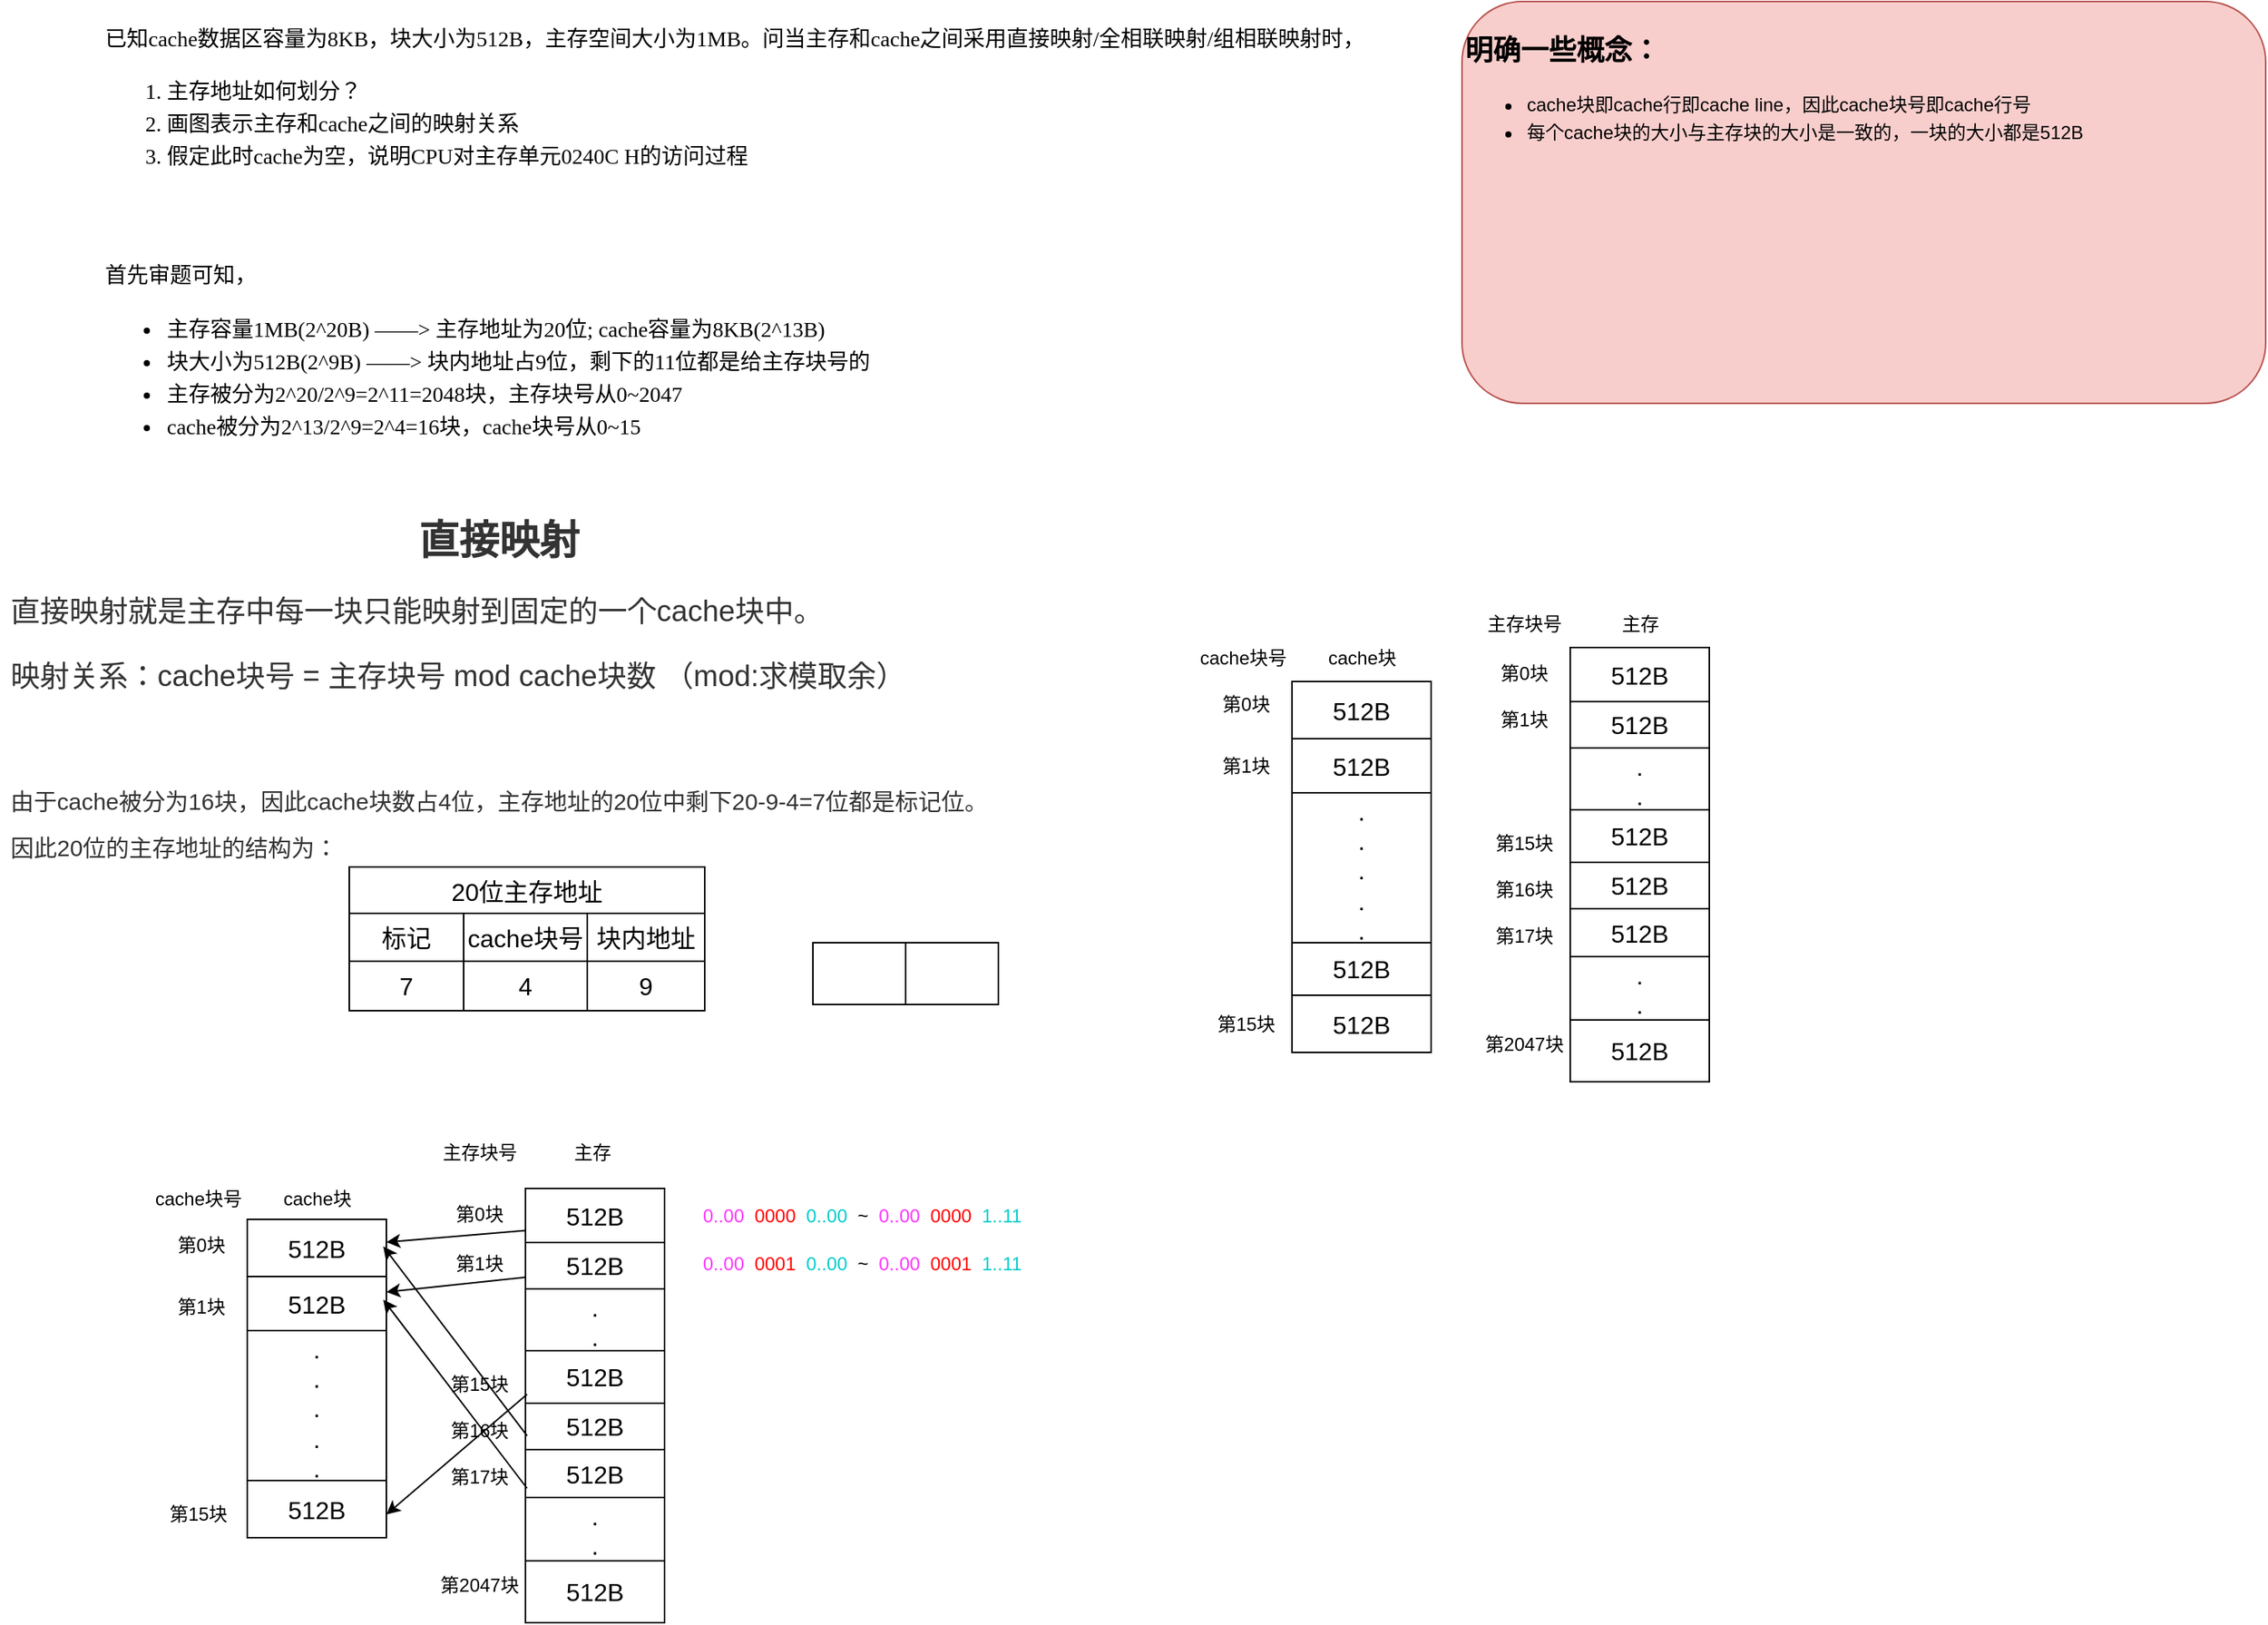 <mxfile version="22.1.11" type="github">
  <diagram name="第 1 页" id="5jqiPOUS7PC7DFS-n38i">
    <mxGraphModel dx="3496" dy="969" grid="1" gridSize="10" guides="1" tooltips="1" connect="1" arrows="1" fold="1" page="1" pageScale="1" pageWidth="2336" pageHeight="1654" math="0" shadow="0">
      <root>
        <mxCell id="0" />
        <mxCell id="1" parent="0" />
        <mxCell id="1rGca7bjClvx7G_nRgda-1" value="&lt;font face=&quot;Comic Sans MS&quot; style=&quot;font-size: 14px;&quot;&gt;已知cache数据区容量为8KB，块大小为512B，主存空间大小为1MB。问当主存和cache之间采用直接映射/全相联映射/组相联映射时，&lt;br&gt;&lt;ol style=&quot;line-height: 150%;&quot;&gt;&lt;li&gt;&lt;font style=&quot;font-size: 14px;&quot;&gt;主存地址如何划分？&lt;/font&gt;&lt;/li&gt;&lt;li&gt;&lt;font style=&quot;font-size: 14px;&quot;&gt;画图表示&lt;/font&gt;主存和cache之间的映射关系&lt;/li&gt;&lt;li&gt;假定此时cache为空，说明CPU对主存单元0240C H的访问过程&lt;/li&gt;&lt;/ol&gt;&lt;div style=&quot;line-height: 150%;&quot;&gt;&lt;br&gt;&lt;/div&gt;&lt;div style=&quot;line-height: 150%;&quot;&gt;&lt;br&gt;&lt;/div&gt;&lt;div style=&quot;line-height: 150%;&quot;&gt;首先审题可知，&lt;/div&gt;&lt;div style=&quot;line-height: 150%;&quot;&gt;&lt;ul style=&quot;line-height: 150%;&quot;&gt;&lt;li&gt;主存容量1MB(2^20B) ——&amp;gt; 主存地址为20位; cache容量为8KB(2^13B)&lt;/li&gt;&lt;li&gt;块大小为512B(2^9B) ——&amp;gt; 块内地址占9位，剩下的11位都是给主存块号的&amp;nbsp;&amp;nbsp;&lt;/li&gt;&lt;li&gt;主存被分为2^20/2^9=2^11=2048块，主存块号从0~2047&lt;/li&gt;&lt;li&gt;cache被分为2^13/2^9=2^4=16块，cache块号从0~15&lt;/li&gt;&lt;/ul&gt;&lt;div style=&quot;line-height: 150%;&quot;&gt;&lt;br&gt;&lt;/div&gt;&lt;/div&gt;&lt;/font&gt;" style="text;html=1;align=left;verticalAlign=top;whiteSpace=wrap;rounded=0;" vertex="1" parent="1">
          <mxGeometry x="-2270" y="50" width="860" height="310" as="geometry" />
        </mxCell>
        <mxCell id="1rGca7bjClvx7G_nRgda-2" value="&lt;h2&gt;明确一些概念：&lt;/h2&gt;&lt;ul style=&quot;line-height: 150%;&quot;&gt;&lt;li&gt;cache块即cache行即cache line，因此cache块号即cache行号&lt;/li&gt;&lt;li&gt;每个cache块的大小与主存块的大小是一致的，一块的大小都是512B&lt;/li&gt;&lt;/ul&gt;" style="rounded=1;whiteSpace=wrap;html=1;align=left;verticalAlign=top;fillColor=#f8cecc;strokeColor=#b85450;" vertex="1" parent="1">
          <mxGeometry x="-1390" y="40" width="520" height="260" as="geometry" />
        </mxCell>
        <mxCell id="1rGca7bjClvx7G_nRgda-6" value="" style="endArrow=none;html=1;rounded=0;" edge="1" parent="1">
          <mxGeometry width="50" height="50" relative="1" as="geometry">
            <mxPoint x="-1980" y="710" as="sourcePoint" />
            <mxPoint x="-1980" y="710" as="targetPoint" />
          </mxGeometry>
        </mxCell>
        <mxCell id="1rGca7bjClvx7G_nRgda-21" value="" style="shape=table;startSize=0;container=1;collapsible=0;childLayout=tableLayout;fontSize=16;swimlaneLine=1;" vertex="1" parent="1">
          <mxGeometry x="-1500" y="480" width="90" height="240" as="geometry" />
        </mxCell>
        <mxCell id="1rGca7bjClvx7G_nRgda-34" style="shape=tableRow;horizontal=0;startSize=0;swimlaneHead=0;swimlaneBody=0;strokeColor=inherit;top=0;left=0;bottom=0;right=0;collapsible=0;dropTarget=0;fillColor=none;points=[[0,0.5],[1,0.5]];portConstraint=eastwest;fontSize=16;" vertex="1" parent="1rGca7bjClvx7G_nRgda-21">
          <mxGeometry width="90" height="37" as="geometry" />
        </mxCell>
        <mxCell id="1rGca7bjClvx7G_nRgda-35" value="512B" style="shape=partialRectangle;html=1;whiteSpace=wrap;connectable=0;strokeColor=inherit;overflow=hidden;fillColor=none;top=0;left=0;bottom=0;right=0;pointerEvents=1;fontSize=16;" vertex="1" parent="1rGca7bjClvx7G_nRgda-34">
          <mxGeometry width="90" height="37" as="geometry">
            <mxRectangle width="90" height="37" as="alternateBounds" />
          </mxGeometry>
        </mxCell>
        <mxCell id="1rGca7bjClvx7G_nRgda-36" style="shape=tableRow;horizontal=0;startSize=0;swimlaneHead=0;swimlaneBody=0;strokeColor=inherit;top=0;left=0;bottom=0;right=0;collapsible=0;dropTarget=0;fillColor=none;points=[[0,0.5],[1,0.5]];portConstraint=eastwest;fontSize=16;" vertex="1" parent="1rGca7bjClvx7G_nRgda-21">
          <mxGeometry y="37" width="90" height="35" as="geometry" />
        </mxCell>
        <mxCell id="1rGca7bjClvx7G_nRgda-37" value="512B" style="shape=partialRectangle;html=1;whiteSpace=wrap;connectable=0;strokeColor=inherit;overflow=hidden;fillColor=none;top=0;left=0;bottom=0;right=0;pointerEvents=1;fontSize=16;" vertex="1" parent="1rGca7bjClvx7G_nRgda-36">
          <mxGeometry width="90" height="35" as="geometry">
            <mxRectangle width="90" height="35" as="alternateBounds" />
          </mxGeometry>
        </mxCell>
        <mxCell id="1rGca7bjClvx7G_nRgda-38" style="shape=tableRow;horizontal=0;startSize=0;swimlaneHead=0;swimlaneBody=0;strokeColor=inherit;top=0;left=0;bottom=0;right=0;collapsible=0;dropTarget=0;fillColor=none;points=[[0,0.5],[1,0.5]];portConstraint=eastwest;fontSize=16;" vertex="1" parent="1rGca7bjClvx7G_nRgda-21">
          <mxGeometry y="72" width="90" height="97" as="geometry" />
        </mxCell>
        <mxCell id="1rGca7bjClvx7G_nRgda-39" value=".&lt;br&gt;.&lt;br&gt;.&lt;br&gt;.&lt;br&gt;." style="shape=partialRectangle;html=1;whiteSpace=wrap;connectable=0;strokeColor=inherit;overflow=hidden;fillColor=none;top=0;left=0;bottom=0;right=0;pointerEvents=1;fontSize=16;" vertex="1" parent="1rGca7bjClvx7G_nRgda-38">
          <mxGeometry width="90" height="97" as="geometry">
            <mxRectangle width="90" height="97" as="alternateBounds" />
          </mxGeometry>
        </mxCell>
        <mxCell id="1rGca7bjClvx7G_nRgda-26" value="" style="shape=tableRow;horizontal=0;startSize=0;swimlaneHead=0;swimlaneBody=0;strokeColor=inherit;top=0;left=0;bottom=0;right=0;collapsible=0;dropTarget=0;fillColor=none;points=[[0,0.5],[1,0.5]];portConstraint=eastwest;fontSize=16;" vertex="1" parent="1rGca7bjClvx7G_nRgda-21">
          <mxGeometry y="169" width="90" height="34" as="geometry" />
        </mxCell>
        <mxCell id="1rGca7bjClvx7G_nRgda-27" value="512B" style="shape=partialRectangle;html=1;whiteSpace=wrap;connectable=0;strokeColor=inherit;overflow=hidden;fillColor=none;top=0;left=0;bottom=0;right=0;pointerEvents=1;fontSize=16;" vertex="1" parent="1rGca7bjClvx7G_nRgda-26">
          <mxGeometry width="90" height="34" as="geometry">
            <mxRectangle width="90" height="34" as="alternateBounds" />
          </mxGeometry>
        </mxCell>
        <mxCell id="1rGca7bjClvx7G_nRgda-30" value="" style="shape=tableRow;horizontal=0;startSize=0;swimlaneHead=0;swimlaneBody=0;strokeColor=inherit;top=0;left=0;bottom=0;right=0;collapsible=0;dropTarget=0;fillColor=none;points=[[0,0.5],[1,0.5]];portConstraint=eastwest;fontSize=16;" vertex="1" parent="1rGca7bjClvx7G_nRgda-21">
          <mxGeometry y="203" width="90" height="37" as="geometry" />
        </mxCell>
        <mxCell id="1rGca7bjClvx7G_nRgda-31" value="512B" style="shape=partialRectangle;html=1;whiteSpace=wrap;connectable=0;strokeColor=inherit;overflow=hidden;fillColor=none;top=0;left=0;bottom=0;right=0;pointerEvents=1;fontSize=16;" vertex="1" parent="1rGca7bjClvx7G_nRgda-30">
          <mxGeometry width="90" height="37" as="geometry">
            <mxRectangle width="90" height="37" as="alternateBounds" />
          </mxGeometry>
        </mxCell>
        <mxCell id="1rGca7bjClvx7G_nRgda-44" value="cache块号" style="text;html=1;align=center;verticalAlign=middle;resizable=0;points=[];autosize=1;strokeColor=none;fillColor=none;" vertex="1" parent="1">
          <mxGeometry x="-1572" y="450" width="80" height="30" as="geometry" />
        </mxCell>
        <mxCell id="1rGca7bjClvx7G_nRgda-45" value="cache块" style="text;html=1;align=center;verticalAlign=middle;resizable=0;points=[];autosize=1;strokeColor=none;fillColor=none;" vertex="1" parent="1">
          <mxGeometry x="-1490" y="450" width="70" height="30" as="geometry" />
        </mxCell>
        <mxCell id="1rGca7bjClvx7G_nRgda-46" value="第15块" style="text;html=1;align=center;verticalAlign=middle;resizable=0;points=[];autosize=1;strokeColor=none;fillColor=none;" vertex="1" parent="1">
          <mxGeometry x="-1560" y="687" width="60" height="30" as="geometry" />
        </mxCell>
        <mxCell id="1rGca7bjClvx7G_nRgda-47" value="第0块" style="text;html=1;align=center;verticalAlign=middle;resizable=0;points=[];autosize=1;strokeColor=none;fillColor=none;" vertex="1" parent="1">
          <mxGeometry x="-1560" y="480" width="60" height="30" as="geometry" />
        </mxCell>
        <mxCell id="1rGca7bjClvx7G_nRgda-48" value="第1块" style="text;html=1;align=center;verticalAlign=middle;resizable=0;points=[];autosize=1;strokeColor=none;fillColor=none;" vertex="1" parent="1">
          <mxGeometry x="-1560" y="520" width="60" height="30" as="geometry" />
        </mxCell>
        <mxCell id="1rGca7bjClvx7G_nRgda-50" value="" style="shape=table;startSize=0;container=1;collapsible=0;childLayout=tableLayout;fontSize=16;swimlaneLine=1;" vertex="1" parent="1">
          <mxGeometry x="-1320" y="458" width="90" height="281" as="geometry" />
        </mxCell>
        <mxCell id="1rGca7bjClvx7G_nRgda-51" style="shape=tableRow;horizontal=0;startSize=0;swimlaneHead=0;swimlaneBody=0;strokeColor=inherit;top=0;left=0;bottom=0;right=0;collapsible=0;dropTarget=0;fillColor=none;points=[[0,0.5],[1,0.5]];portConstraint=eastwest;fontSize=16;" vertex="1" parent="1rGca7bjClvx7G_nRgda-50">
          <mxGeometry width="90" height="35" as="geometry" />
        </mxCell>
        <mxCell id="1rGca7bjClvx7G_nRgda-52" value="512B" style="shape=partialRectangle;html=1;whiteSpace=wrap;connectable=0;strokeColor=inherit;overflow=hidden;fillColor=none;top=0;left=0;bottom=0;right=0;pointerEvents=1;fontSize=16;" vertex="1" parent="1rGca7bjClvx7G_nRgda-51">
          <mxGeometry width="90" height="35" as="geometry">
            <mxRectangle width="90" height="35" as="alternateBounds" />
          </mxGeometry>
        </mxCell>
        <mxCell id="1rGca7bjClvx7G_nRgda-53" style="shape=tableRow;horizontal=0;startSize=0;swimlaneHead=0;swimlaneBody=0;strokeColor=inherit;top=0;left=0;bottom=0;right=0;collapsible=0;dropTarget=0;fillColor=none;points=[[0,0.5],[1,0.5]];portConstraint=eastwest;fontSize=16;" vertex="1" parent="1rGca7bjClvx7G_nRgda-50">
          <mxGeometry y="35" width="90" height="30" as="geometry" />
        </mxCell>
        <mxCell id="1rGca7bjClvx7G_nRgda-54" value="512B" style="shape=partialRectangle;html=1;whiteSpace=wrap;connectable=0;strokeColor=inherit;overflow=hidden;fillColor=none;top=0;left=0;bottom=0;right=0;pointerEvents=1;fontSize=16;" vertex="1" parent="1rGca7bjClvx7G_nRgda-53">
          <mxGeometry width="90" height="30" as="geometry">
            <mxRectangle width="90" height="30" as="alternateBounds" />
          </mxGeometry>
        </mxCell>
        <mxCell id="1rGca7bjClvx7G_nRgda-63" style="shape=tableRow;horizontal=0;startSize=0;swimlaneHead=0;swimlaneBody=0;strokeColor=inherit;top=0;left=0;bottom=0;right=0;collapsible=0;dropTarget=0;fillColor=none;points=[[0,0.5],[1,0.5]];portConstraint=eastwest;fontSize=16;" vertex="1" parent="1rGca7bjClvx7G_nRgda-50">
          <mxGeometry y="65" width="90" height="40" as="geometry" />
        </mxCell>
        <mxCell id="1rGca7bjClvx7G_nRgda-64" value=".&lt;br style=&quot;border-color: var(--border-color);&quot;&gt;." style="shape=partialRectangle;html=1;whiteSpace=wrap;connectable=0;strokeColor=inherit;overflow=hidden;fillColor=none;top=0;left=0;bottom=0;right=0;pointerEvents=1;fontSize=16;" vertex="1" parent="1rGca7bjClvx7G_nRgda-63">
          <mxGeometry width="90" height="40" as="geometry">
            <mxRectangle width="90" height="40" as="alternateBounds" />
          </mxGeometry>
        </mxCell>
        <mxCell id="1rGca7bjClvx7G_nRgda-69" style="shape=tableRow;horizontal=0;startSize=0;swimlaneHead=0;swimlaneBody=0;strokeColor=inherit;top=0;left=0;bottom=0;right=0;collapsible=0;dropTarget=0;fillColor=none;points=[[0,0.5],[1,0.5]];portConstraint=eastwest;fontSize=16;" vertex="1" parent="1rGca7bjClvx7G_nRgda-50">
          <mxGeometry y="105" width="90" height="34" as="geometry" />
        </mxCell>
        <mxCell id="1rGca7bjClvx7G_nRgda-70" value="512B" style="shape=partialRectangle;html=1;whiteSpace=wrap;connectable=0;strokeColor=inherit;overflow=hidden;fillColor=none;top=0;left=0;bottom=0;right=0;pointerEvents=1;fontSize=16;" vertex="1" parent="1rGca7bjClvx7G_nRgda-69">
          <mxGeometry width="90" height="34" as="geometry">
            <mxRectangle width="90" height="34" as="alternateBounds" />
          </mxGeometry>
        </mxCell>
        <mxCell id="1rGca7bjClvx7G_nRgda-75" style="shape=tableRow;horizontal=0;startSize=0;swimlaneHead=0;swimlaneBody=0;strokeColor=inherit;top=0;left=0;bottom=0;right=0;collapsible=0;dropTarget=0;fillColor=none;points=[[0,0.5],[1,0.5]];portConstraint=eastwest;fontSize=16;" vertex="1" parent="1rGca7bjClvx7G_nRgda-50">
          <mxGeometry y="139" width="90" height="30" as="geometry" />
        </mxCell>
        <mxCell id="1rGca7bjClvx7G_nRgda-76" value="512B" style="shape=partialRectangle;html=1;whiteSpace=wrap;connectable=0;strokeColor=inherit;overflow=hidden;fillColor=none;top=0;left=0;bottom=0;right=0;pointerEvents=1;fontSize=16;" vertex="1" parent="1rGca7bjClvx7G_nRgda-75">
          <mxGeometry width="90" height="30" as="geometry">
            <mxRectangle width="90" height="30" as="alternateBounds" />
          </mxGeometry>
        </mxCell>
        <mxCell id="1rGca7bjClvx7G_nRgda-71" style="shape=tableRow;horizontal=0;startSize=0;swimlaneHead=0;swimlaneBody=0;strokeColor=inherit;top=0;left=0;bottom=0;right=0;collapsible=0;dropTarget=0;fillColor=none;points=[[0,0.5],[1,0.5]];portConstraint=eastwest;fontSize=16;" vertex="1" parent="1rGca7bjClvx7G_nRgda-50">
          <mxGeometry y="169" width="90" height="31" as="geometry" />
        </mxCell>
        <mxCell id="1rGca7bjClvx7G_nRgda-72" value="512B" style="shape=partialRectangle;html=1;whiteSpace=wrap;connectable=0;strokeColor=inherit;overflow=hidden;fillColor=none;top=0;left=0;bottom=0;right=0;pointerEvents=1;fontSize=16;" vertex="1" parent="1rGca7bjClvx7G_nRgda-71">
          <mxGeometry width="90" height="31" as="geometry">
            <mxRectangle width="90" height="31" as="alternateBounds" />
          </mxGeometry>
        </mxCell>
        <mxCell id="1rGca7bjClvx7G_nRgda-61" style="shape=tableRow;horizontal=0;startSize=0;swimlaneHead=0;swimlaneBody=0;strokeColor=inherit;top=0;left=0;bottom=0;right=0;collapsible=0;dropTarget=0;fillColor=none;points=[[0,0.5],[1,0.5]];portConstraint=eastwest;fontSize=16;" vertex="1" parent="1rGca7bjClvx7G_nRgda-50">
          <mxGeometry y="200" width="90" height="41" as="geometry" />
        </mxCell>
        <mxCell id="1rGca7bjClvx7G_nRgda-62" value=".&lt;br style=&quot;border-color: var(--border-color);&quot;&gt;." style="shape=partialRectangle;html=1;whiteSpace=wrap;connectable=0;strokeColor=inherit;overflow=hidden;fillColor=none;top=0;left=0;bottom=0;right=0;pointerEvents=1;fontSize=16;" vertex="1" parent="1rGca7bjClvx7G_nRgda-61">
          <mxGeometry width="90" height="41" as="geometry">
            <mxRectangle width="90" height="41" as="alternateBounds" />
          </mxGeometry>
        </mxCell>
        <mxCell id="1rGca7bjClvx7G_nRgda-59" value="" style="shape=tableRow;horizontal=0;startSize=0;swimlaneHead=0;swimlaneBody=0;strokeColor=inherit;top=0;left=0;bottom=0;right=0;collapsible=0;dropTarget=0;fillColor=none;points=[[0,0.5],[1,0.5]];portConstraint=eastwest;fontSize=16;" vertex="1" parent="1rGca7bjClvx7G_nRgda-50">
          <mxGeometry y="241" width="90" height="40" as="geometry" />
        </mxCell>
        <mxCell id="1rGca7bjClvx7G_nRgda-60" value="512B" style="shape=partialRectangle;html=1;whiteSpace=wrap;connectable=0;strokeColor=inherit;overflow=hidden;fillColor=none;top=0;left=0;bottom=0;right=0;pointerEvents=1;fontSize=16;" vertex="1" parent="1rGca7bjClvx7G_nRgda-59">
          <mxGeometry width="90" height="40" as="geometry">
            <mxRectangle width="90" height="40" as="alternateBounds" />
          </mxGeometry>
        </mxCell>
        <mxCell id="1rGca7bjClvx7G_nRgda-65" style="shape=tableRow;horizontal=0;startSize=0;swimlaneHead=0;swimlaneBody=0;strokeColor=inherit;top=0;left=0;bottom=0;right=0;collapsible=0;dropTarget=0;fillColor=none;points=[[0,0.5],[1,0.5]];portConstraint=eastwest;fontSize=16;" vertex="1" parent="1">
          <mxGeometry x="-1218" y="530" width="100" height="115" as="geometry" />
        </mxCell>
        <mxCell id="1rGca7bjClvx7G_nRgda-77" value="主存" style="text;html=1;align=center;verticalAlign=middle;resizable=0;points=[];autosize=1;strokeColor=none;fillColor=none;" vertex="1" parent="1">
          <mxGeometry x="-1300" y="428" width="50" height="30" as="geometry" />
        </mxCell>
        <mxCell id="1rGca7bjClvx7G_nRgda-78" value="主存块号" style="text;html=1;align=center;verticalAlign=middle;resizable=0;points=[];autosize=1;strokeColor=none;fillColor=none;" vertex="1" parent="1">
          <mxGeometry x="-1390" y="428" width="80" height="30" as="geometry" />
        </mxCell>
        <mxCell id="1rGca7bjClvx7G_nRgda-79" value="第0块" style="text;html=1;align=center;verticalAlign=middle;resizable=0;points=[];autosize=1;strokeColor=none;fillColor=none;" vertex="1" parent="1">
          <mxGeometry x="-1380" y="460" width="60" height="30" as="geometry" />
        </mxCell>
        <mxCell id="1rGca7bjClvx7G_nRgda-80" value="第1块" style="text;html=1;align=center;verticalAlign=middle;resizable=0;points=[];autosize=1;strokeColor=none;fillColor=none;" vertex="1" parent="1">
          <mxGeometry x="-1380" y="490" width="60" height="30" as="geometry" />
        </mxCell>
        <mxCell id="1rGca7bjClvx7G_nRgda-81" value="第2047块" style="text;html=1;align=center;verticalAlign=middle;resizable=0;points=[];autosize=1;strokeColor=none;fillColor=none;" vertex="1" parent="1">
          <mxGeometry x="-1390" y="700" width="80" height="30" as="geometry" />
        </mxCell>
        <mxCell id="1rGca7bjClvx7G_nRgda-83" value="第15块" style="text;html=1;align=center;verticalAlign=middle;resizable=0;points=[];autosize=1;strokeColor=none;fillColor=none;" vertex="1" parent="1">
          <mxGeometry x="-1380" y="570" width="60" height="30" as="geometry" />
        </mxCell>
        <mxCell id="1rGca7bjClvx7G_nRgda-84" value="第16块" style="text;html=1;align=center;verticalAlign=middle;resizable=0;points=[];autosize=1;strokeColor=none;fillColor=none;" vertex="1" parent="1">
          <mxGeometry x="-1380" y="600" width="60" height="30" as="geometry" />
        </mxCell>
        <mxCell id="1rGca7bjClvx7G_nRgda-87" value="第17块" style="text;html=1;align=center;verticalAlign=middle;resizable=0;points=[];autosize=1;strokeColor=none;fillColor=none;" vertex="1" parent="1">
          <mxGeometry x="-1380" y="630" width="60" height="30" as="geometry" />
        </mxCell>
        <mxCell id="1rGca7bjClvx7G_nRgda-88" value="" style="shape=table;startSize=0;container=1;collapsible=0;childLayout=tableLayout;fontSize=16;swimlaneLine=1;" vertex="1" parent="1">
          <mxGeometry x="-2176" y="828" width="90" height="206" as="geometry" />
        </mxCell>
        <mxCell id="1rGca7bjClvx7G_nRgda-89" style="shape=tableRow;horizontal=0;startSize=0;swimlaneHead=0;swimlaneBody=0;strokeColor=inherit;top=0;left=0;bottom=0;right=0;collapsible=0;dropTarget=0;fillColor=none;points=[[0,0.5],[1,0.5]];portConstraint=eastwest;fontSize=16;" vertex="1" parent="1rGca7bjClvx7G_nRgda-88">
          <mxGeometry width="90" height="37" as="geometry" />
        </mxCell>
        <mxCell id="1rGca7bjClvx7G_nRgda-90" value="512B" style="shape=partialRectangle;html=1;whiteSpace=wrap;connectable=0;strokeColor=inherit;overflow=hidden;fillColor=none;top=0;left=0;bottom=0;right=0;pointerEvents=1;fontSize=16;" vertex="1" parent="1rGca7bjClvx7G_nRgda-89">
          <mxGeometry width="90" height="37" as="geometry">
            <mxRectangle width="90" height="37" as="alternateBounds" />
          </mxGeometry>
        </mxCell>
        <mxCell id="1rGca7bjClvx7G_nRgda-91" style="shape=tableRow;horizontal=0;startSize=0;swimlaneHead=0;swimlaneBody=0;strokeColor=inherit;top=0;left=0;bottom=0;right=0;collapsible=0;dropTarget=0;fillColor=none;points=[[0,0.5],[1,0.5]];portConstraint=eastwest;fontSize=16;" vertex="1" parent="1rGca7bjClvx7G_nRgda-88">
          <mxGeometry y="37" width="90" height="35" as="geometry" />
        </mxCell>
        <mxCell id="1rGca7bjClvx7G_nRgda-92" value="512B" style="shape=partialRectangle;html=1;whiteSpace=wrap;connectable=0;strokeColor=inherit;overflow=hidden;fillColor=none;top=0;left=0;bottom=0;right=0;pointerEvents=1;fontSize=16;" vertex="1" parent="1rGca7bjClvx7G_nRgda-91">
          <mxGeometry width="90" height="35" as="geometry">
            <mxRectangle width="90" height="35" as="alternateBounds" />
          </mxGeometry>
        </mxCell>
        <mxCell id="1rGca7bjClvx7G_nRgda-93" style="shape=tableRow;horizontal=0;startSize=0;swimlaneHead=0;swimlaneBody=0;strokeColor=inherit;top=0;left=0;bottom=0;right=0;collapsible=0;dropTarget=0;fillColor=none;points=[[0,0.5],[1,0.5]];portConstraint=eastwest;fontSize=16;" vertex="1" parent="1rGca7bjClvx7G_nRgda-88">
          <mxGeometry y="72" width="90" height="97" as="geometry" />
        </mxCell>
        <mxCell id="1rGca7bjClvx7G_nRgda-94" value=".&lt;br&gt;.&lt;br&gt;.&lt;br&gt;.&lt;br&gt;." style="shape=partialRectangle;html=1;whiteSpace=wrap;connectable=0;strokeColor=inherit;overflow=hidden;fillColor=none;top=0;left=0;bottom=0;right=0;pointerEvents=1;fontSize=16;" vertex="1" parent="1rGca7bjClvx7G_nRgda-93">
          <mxGeometry width="90" height="97" as="geometry">
            <mxRectangle width="90" height="97" as="alternateBounds" />
          </mxGeometry>
        </mxCell>
        <mxCell id="1rGca7bjClvx7G_nRgda-97" value="" style="shape=tableRow;horizontal=0;startSize=0;swimlaneHead=0;swimlaneBody=0;strokeColor=inherit;top=0;left=0;bottom=0;right=0;collapsible=0;dropTarget=0;fillColor=none;points=[[0,0.5],[1,0.5]];portConstraint=eastwest;fontSize=16;" vertex="1" parent="1rGca7bjClvx7G_nRgda-88">
          <mxGeometry y="169" width="90" height="37" as="geometry" />
        </mxCell>
        <mxCell id="1rGca7bjClvx7G_nRgda-98" value="512B" style="shape=partialRectangle;html=1;whiteSpace=wrap;connectable=0;strokeColor=inherit;overflow=hidden;fillColor=none;top=0;left=0;bottom=0;right=0;pointerEvents=1;fontSize=16;" vertex="1" parent="1rGca7bjClvx7G_nRgda-97">
          <mxGeometry width="90" height="37" as="geometry">
            <mxRectangle width="90" height="37" as="alternateBounds" />
          </mxGeometry>
        </mxCell>
        <mxCell id="1rGca7bjClvx7G_nRgda-99" value="cache块号" style="text;html=1;align=center;verticalAlign=middle;resizable=0;points=[];autosize=1;strokeColor=none;fillColor=none;" vertex="1" parent="1">
          <mxGeometry x="-2248" y="800" width="80" height="30" as="geometry" />
        </mxCell>
        <mxCell id="1rGca7bjClvx7G_nRgda-100" value="cache块" style="text;html=1;align=center;verticalAlign=middle;resizable=0;points=[];autosize=1;strokeColor=none;fillColor=none;" vertex="1" parent="1">
          <mxGeometry x="-2166" y="800" width="70" height="30" as="geometry" />
        </mxCell>
        <mxCell id="1rGca7bjClvx7G_nRgda-101" value="第15块" style="text;html=1;align=center;verticalAlign=middle;resizable=0;points=[];autosize=1;strokeColor=none;fillColor=none;" vertex="1" parent="1">
          <mxGeometry x="-2238" y="1004" width="60" height="30" as="geometry" />
        </mxCell>
        <mxCell id="1rGca7bjClvx7G_nRgda-102" value="第0块" style="text;html=1;align=center;verticalAlign=middle;resizable=0;points=[];autosize=1;strokeColor=none;fillColor=none;" vertex="1" parent="1">
          <mxGeometry x="-2236" y="830" width="60" height="30" as="geometry" />
        </mxCell>
        <mxCell id="1rGca7bjClvx7G_nRgda-103" value="第1块" style="text;html=1;align=center;verticalAlign=middle;resizable=0;points=[];autosize=1;strokeColor=none;fillColor=none;" vertex="1" parent="1">
          <mxGeometry x="-2236" y="870" width="60" height="30" as="geometry" />
        </mxCell>
        <mxCell id="1rGca7bjClvx7G_nRgda-104" value="" style="shape=table;startSize=0;container=1;collapsible=0;childLayout=tableLayout;fontSize=16;swimlaneLine=1;" vertex="1" parent="1">
          <mxGeometry x="-1996" y="808" width="90" height="281" as="geometry" />
        </mxCell>
        <mxCell id="1rGca7bjClvx7G_nRgda-105" style="shape=tableRow;horizontal=0;startSize=0;swimlaneHead=0;swimlaneBody=0;strokeColor=inherit;top=0;left=0;bottom=0;right=0;collapsible=0;dropTarget=0;fillColor=none;points=[[0,0.5],[1,0.5]];portConstraint=eastwest;fontSize=16;" vertex="1" parent="1rGca7bjClvx7G_nRgda-104">
          <mxGeometry width="90" height="35" as="geometry" />
        </mxCell>
        <mxCell id="1rGca7bjClvx7G_nRgda-106" value="512B" style="shape=partialRectangle;html=1;whiteSpace=wrap;connectable=0;strokeColor=inherit;overflow=hidden;fillColor=none;top=0;left=0;bottom=0;right=0;pointerEvents=1;fontSize=16;" vertex="1" parent="1rGca7bjClvx7G_nRgda-105">
          <mxGeometry width="90" height="35" as="geometry">
            <mxRectangle width="90" height="35" as="alternateBounds" />
          </mxGeometry>
        </mxCell>
        <mxCell id="1rGca7bjClvx7G_nRgda-107" style="shape=tableRow;horizontal=0;startSize=0;swimlaneHead=0;swimlaneBody=0;strokeColor=inherit;top=0;left=0;bottom=0;right=0;collapsible=0;dropTarget=0;fillColor=none;points=[[0,0.5],[1,0.5]];portConstraint=eastwest;fontSize=16;" vertex="1" parent="1rGca7bjClvx7G_nRgda-104">
          <mxGeometry y="35" width="90" height="30" as="geometry" />
        </mxCell>
        <mxCell id="1rGca7bjClvx7G_nRgda-108" value="512B" style="shape=partialRectangle;html=1;whiteSpace=wrap;connectable=0;strokeColor=inherit;overflow=hidden;fillColor=none;top=0;left=0;bottom=0;right=0;pointerEvents=1;fontSize=16;" vertex="1" parent="1rGca7bjClvx7G_nRgda-107">
          <mxGeometry width="90" height="30" as="geometry">
            <mxRectangle width="90" height="30" as="alternateBounds" />
          </mxGeometry>
        </mxCell>
        <mxCell id="1rGca7bjClvx7G_nRgda-109" style="shape=tableRow;horizontal=0;startSize=0;swimlaneHead=0;swimlaneBody=0;strokeColor=inherit;top=0;left=0;bottom=0;right=0;collapsible=0;dropTarget=0;fillColor=none;points=[[0,0.5],[1,0.5]];portConstraint=eastwest;fontSize=16;" vertex="1" parent="1rGca7bjClvx7G_nRgda-104">
          <mxGeometry y="65" width="90" height="40" as="geometry" />
        </mxCell>
        <mxCell id="1rGca7bjClvx7G_nRgda-110" value=".&lt;br style=&quot;border-color: var(--border-color);&quot;&gt;." style="shape=partialRectangle;html=1;whiteSpace=wrap;connectable=0;strokeColor=inherit;overflow=hidden;fillColor=none;top=0;left=0;bottom=0;right=0;pointerEvents=1;fontSize=16;" vertex="1" parent="1rGca7bjClvx7G_nRgda-109">
          <mxGeometry width="90" height="40" as="geometry">
            <mxRectangle width="90" height="40" as="alternateBounds" />
          </mxGeometry>
        </mxCell>
        <mxCell id="1rGca7bjClvx7G_nRgda-111" style="shape=tableRow;horizontal=0;startSize=0;swimlaneHead=0;swimlaneBody=0;strokeColor=inherit;top=0;left=0;bottom=0;right=0;collapsible=0;dropTarget=0;fillColor=none;points=[[0,0.5],[1,0.5]];portConstraint=eastwest;fontSize=16;" vertex="1" parent="1rGca7bjClvx7G_nRgda-104">
          <mxGeometry y="105" width="90" height="34" as="geometry" />
        </mxCell>
        <mxCell id="1rGca7bjClvx7G_nRgda-112" value="512B" style="shape=partialRectangle;html=1;whiteSpace=wrap;connectable=0;strokeColor=inherit;overflow=hidden;fillColor=none;top=0;left=0;bottom=0;right=0;pointerEvents=1;fontSize=16;" vertex="1" parent="1rGca7bjClvx7G_nRgda-111">
          <mxGeometry width="90" height="34" as="geometry">
            <mxRectangle width="90" height="34" as="alternateBounds" />
          </mxGeometry>
        </mxCell>
        <mxCell id="1rGca7bjClvx7G_nRgda-113" style="shape=tableRow;horizontal=0;startSize=0;swimlaneHead=0;swimlaneBody=0;strokeColor=inherit;top=0;left=0;bottom=0;right=0;collapsible=0;dropTarget=0;fillColor=none;points=[[0,0.5],[1,0.5]];portConstraint=eastwest;fontSize=16;" vertex="1" parent="1rGca7bjClvx7G_nRgda-104">
          <mxGeometry y="139" width="90" height="30" as="geometry" />
        </mxCell>
        <mxCell id="1rGca7bjClvx7G_nRgda-114" value="512B" style="shape=partialRectangle;html=1;whiteSpace=wrap;connectable=0;strokeColor=inherit;overflow=hidden;fillColor=none;top=0;left=0;bottom=0;right=0;pointerEvents=1;fontSize=16;" vertex="1" parent="1rGca7bjClvx7G_nRgda-113">
          <mxGeometry width="90" height="30" as="geometry">
            <mxRectangle width="90" height="30" as="alternateBounds" />
          </mxGeometry>
        </mxCell>
        <mxCell id="1rGca7bjClvx7G_nRgda-115" style="shape=tableRow;horizontal=0;startSize=0;swimlaneHead=0;swimlaneBody=0;strokeColor=inherit;top=0;left=0;bottom=0;right=0;collapsible=0;dropTarget=0;fillColor=none;points=[[0,0.5],[1,0.5]];portConstraint=eastwest;fontSize=16;" vertex="1" parent="1rGca7bjClvx7G_nRgda-104">
          <mxGeometry y="169" width="90" height="31" as="geometry" />
        </mxCell>
        <mxCell id="1rGca7bjClvx7G_nRgda-116" value="512B" style="shape=partialRectangle;html=1;whiteSpace=wrap;connectable=0;strokeColor=inherit;overflow=hidden;fillColor=none;top=0;left=0;bottom=0;right=0;pointerEvents=1;fontSize=16;" vertex="1" parent="1rGca7bjClvx7G_nRgda-115">
          <mxGeometry width="90" height="31" as="geometry">
            <mxRectangle width="90" height="31" as="alternateBounds" />
          </mxGeometry>
        </mxCell>
        <mxCell id="1rGca7bjClvx7G_nRgda-117" style="shape=tableRow;horizontal=0;startSize=0;swimlaneHead=0;swimlaneBody=0;strokeColor=inherit;top=0;left=0;bottom=0;right=0;collapsible=0;dropTarget=0;fillColor=none;points=[[0,0.5],[1,0.5]];portConstraint=eastwest;fontSize=16;" vertex="1" parent="1rGca7bjClvx7G_nRgda-104">
          <mxGeometry y="200" width="90" height="41" as="geometry" />
        </mxCell>
        <mxCell id="1rGca7bjClvx7G_nRgda-118" value=".&lt;br style=&quot;border-color: var(--border-color);&quot;&gt;." style="shape=partialRectangle;html=1;whiteSpace=wrap;connectable=0;strokeColor=inherit;overflow=hidden;fillColor=none;top=0;left=0;bottom=0;right=0;pointerEvents=1;fontSize=16;" vertex="1" parent="1rGca7bjClvx7G_nRgda-117">
          <mxGeometry width="90" height="41" as="geometry">
            <mxRectangle width="90" height="41" as="alternateBounds" />
          </mxGeometry>
        </mxCell>
        <mxCell id="1rGca7bjClvx7G_nRgda-119" value="" style="shape=tableRow;horizontal=0;startSize=0;swimlaneHead=0;swimlaneBody=0;strokeColor=inherit;top=0;left=0;bottom=0;right=0;collapsible=0;dropTarget=0;fillColor=none;points=[[0,0.5],[1,0.5]];portConstraint=eastwest;fontSize=16;" vertex="1" parent="1rGca7bjClvx7G_nRgda-104">
          <mxGeometry y="241" width="90" height="40" as="geometry" />
        </mxCell>
        <mxCell id="1rGca7bjClvx7G_nRgda-120" value="512B" style="shape=partialRectangle;html=1;whiteSpace=wrap;connectable=0;strokeColor=inherit;overflow=hidden;fillColor=none;top=0;left=0;bottom=0;right=0;pointerEvents=1;fontSize=16;" vertex="1" parent="1rGca7bjClvx7G_nRgda-119">
          <mxGeometry width="90" height="40" as="geometry">
            <mxRectangle width="90" height="40" as="alternateBounds" />
          </mxGeometry>
        </mxCell>
        <mxCell id="1rGca7bjClvx7G_nRgda-121" value="主存" style="text;html=1;align=center;verticalAlign=middle;resizable=0;points=[];autosize=1;strokeColor=none;fillColor=none;" vertex="1" parent="1">
          <mxGeometry x="-1978" y="770" width="50" height="30" as="geometry" />
        </mxCell>
        <mxCell id="1rGca7bjClvx7G_nRgda-122" value="主存块号" style="text;html=1;align=center;verticalAlign=middle;resizable=0;points=[];autosize=1;strokeColor=none;fillColor=none;" vertex="1" parent="1">
          <mxGeometry x="-2066" y="770" width="80" height="30" as="geometry" />
        </mxCell>
        <mxCell id="1rGca7bjClvx7G_nRgda-123" value="第0块" style="text;html=1;align=center;verticalAlign=middle;resizable=0;points=[];autosize=1;strokeColor=none;fillColor=none;" vertex="1" parent="1">
          <mxGeometry x="-2056" y="810" width="60" height="30" as="geometry" />
        </mxCell>
        <mxCell id="1rGca7bjClvx7G_nRgda-124" value="第1块" style="text;html=1;align=center;verticalAlign=middle;resizable=0;points=[];autosize=1;strokeColor=none;fillColor=none;" vertex="1" parent="1">
          <mxGeometry x="-2056" y="842" width="60" height="30" as="geometry" />
        </mxCell>
        <mxCell id="1rGca7bjClvx7G_nRgda-125" value="第2047块" style="text;html=1;align=center;verticalAlign=middle;resizable=0;points=[];autosize=1;strokeColor=none;fillColor=none;" vertex="1" parent="1">
          <mxGeometry x="-2066" y="1050" width="80" height="30" as="geometry" />
        </mxCell>
        <mxCell id="1rGca7bjClvx7G_nRgda-126" value="第15块" style="text;html=1;align=center;verticalAlign=middle;resizable=0;points=[];autosize=1;strokeColor=none;fillColor=none;" vertex="1" parent="1">
          <mxGeometry x="-2056" y="920" width="60" height="30" as="geometry" />
        </mxCell>
        <mxCell id="1rGca7bjClvx7G_nRgda-127" value="第16块" style="text;html=1;align=center;verticalAlign=middle;resizable=0;points=[];autosize=1;strokeColor=none;fillColor=none;" vertex="1" parent="1">
          <mxGeometry x="-2056" y="950" width="60" height="30" as="geometry" />
        </mxCell>
        <mxCell id="1rGca7bjClvx7G_nRgda-128" value="第17块" style="text;html=1;align=center;verticalAlign=middle;resizable=0;points=[];autosize=1;strokeColor=none;fillColor=none;" vertex="1" parent="1">
          <mxGeometry x="-2056" y="980" width="60" height="30" as="geometry" />
        </mxCell>
        <mxCell id="1rGca7bjClvx7G_nRgda-129" value="&lt;font color=&quot;#ff33ff&quot;&gt;0..00&lt;/font&gt;&amp;nbsp; &lt;font color=&quot;#ff0000&quot;&gt;0000&lt;/font&gt;&lt;font color=&quot;#00ffff&quot;&gt;&amp;nbsp; &lt;/font&gt;&lt;font color=&quot;#00cccc&quot;&gt;0..00&lt;/font&gt;&amp;nbsp; ~&amp;nbsp; &lt;font color=&quot;#ff33ff&quot;&gt;0..00&lt;/font&gt;&amp;nbsp; &lt;font color=&quot;#ff0000&quot;&gt;0000&lt;/font&gt;&amp;nbsp; &lt;font color=&quot;#00cccc&quot;&gt;1..11&lt;/font&gt;" style="text;html=1;strokeColor=none;fillColor=none;align=center;verticalAlign=middle;whiteSpace=wrap;rounded=0;" vertex="1" parent="1">
          <mxGeometry x="-1898" y="810" width="240" height="31" as="geometry" />
        </mxCell>
        <mxCell id="1rGca7bjClvx7G_nRgda-130" value="&lt;font color=&quot;#ff33ff&quot;&gt;0..00&lt;/font&gt;&amp;nbsp; &lt;font color=&quot;#ff0000&quot;&gt;0001&lt;/font&gt;&lt;font color=&quot;#00ffff&quot;&gt;&amp;nbsp;&amp;nbsp;&lt;/font&gt;&lt;font color=&quot;#00cccc&quot;&gt;0..00&lt;/font&gt;&amp;nbsp; ~&amp;nbsp; &lt;font color=&quot;#ff33ff&quot;&gt;0..00&lt;/font&gt;&amp;nbsp; &lt;font color=&quot;#ff0000&quot;&gt;0001&lt;/font&gt;&amp;nbsp;&amp;nbsp;&lt;font color=&quot;#00cccc&quot;&gt;1..11&lt;/font&gt;" style="text;html=1;strokeColor=none;fillColor=none;align=center;verticalAlign=middle;whiteSpace=wrap;rounded=0;" vertex="1" parent="1">
          <mxGeometry x="-1898" y="841" width="240" height="31" as="geometry" />
        </mxCell>
        <mxCell id="1rGca7bjClvx7G_nRgda-135" value="" style="endArrow=classic;html=1;rounded=0;exitX=-0.003;exitY=0.097;exitDx=0;exitDy=0;exitPerimeter=0;" edge="1" parent="1" source="1rGca7bjClvx7G_nRgda-104" target="1rGca7bjClvx7G_nRgda-89">
          <mxGeometry width="50" height="50" relative="1" as="geometry">
            <mxPoint x="-2068" y="891" as="sourcePoint" />
            <mxPoint x="-2018" y="841" as="targetPoint" />
          </mxGeometry>
        </mxCell>
        <mxCell id="1rGca7bjClvx7G_nRgda-136" value="" style="endArrow=classic;html=1;rounded=0;exitX=-0.003;exitY=0.097;exitDx=0;exitDy=0;exitPerimeter=0;" edge="1" parent="1">
          <mxGeometry width="50" height="50" relative="1" as="geometry">
            <mxPoint x="-1996" y="865.5" as="sourcePoint" />
            <mxPoint x="-2086" y="875" as="targetPoint" />
          </mxGeometry>
        </mxCell>
        <mxCell id="1rGca7bjClvx7G_nRgda-138" value="" style="endArrow=classic;html=1;rounded=0;exitX=1.017;exitY=0.71;exitDx=0;exitDy=0;exitPerimeter=0;" edge="1" parent="1" source="1rGca7bjClvx7G_nRgda-126">
          <mxGeometry width="50" height="50" relative="1" as="geometry">
            <mxPoint x="-1996" y="1010" as="sourcePoint" />
            <mxPoint x="-2086" y="1019" as="targetPoint" />
          </mxGeometry>
        </mxCell>
        <mxCell id="1rGca7bjClvx7G_nRgda-139" value="" style="endArrow=classic;html=1;rounded=0;exitX=1.051;exitY=0.636;exitDx=0;exitDy=0;exitPerimeter=0;entryX=1;entryY=0.5;entryDx=0;entryDy=0;" edge="1" parent="1">
          <mxGeometry width="50" height="50" relative="1" as="geometry">
            <mxPoint x="-1994.94" y="968.08" as="sourcePoint" />
            <mxPoint x="-2088" y="845.5" as="targetPoint" />
          </mxGeometry>
        </mxCell>
        <mxCell id="1rGca7bjClvx7G_nRgda-140" value="" style="endArrow=classic;html=1;rounded=0;entryX=1;entryY=0.5;entryDx=0;entryDy=0;" edge="1" parent="1">
          <mxGeometry width="50" height="50" relative="1" as="geometry">
            <mxPoint x="-1995" y="1002" as="sourcePoint" />
            <mxPoint x="-2088" y="880" as="targetPoint" />
          </mxGeometry>
        </mxCell>
        <mxCell id="1rGca7bjClvx7G_nRgda-7" value="20位主存地址" style="shape=table;startSize=30;container=1;collapsible=0;childLayout=tableLayout;strokeColor=default;fontSize=16;" vertex="1" parent="1">
          <mxGeometry x="-2110" y="600" width="230" height="93" as="geometry" />
        </mxCell>
        <mxCell id="1rGca7bjClvx7G_nRgda-8" value="" style="shape=tableRow;horizontal=0;startSize=0;swimlaneHead=0;swimlaneBody=0;strokeColor=inherit;top=0;left=0;bottom=0;right=0;collapsible=0;dropTarget=0;fillColor=none;points=[[0,0.5],[1,0.5]];portConstraint=eastwest;fontSize=16;" vertex="1" parent="1rGca7bjClvx7G_nRgda-7">
          <mxGeometry y="30" width="230" height="31" as="geometry" />
        </mxCell>
        <mxCell id="1rGca7bjClvx7G_nRgda-9" value="标记" style="shape=partialRectangle;html=1;whiteSpace=wrap;connectable=0;strokeColor=inherit;overflow=hidden;fillColor=none;top=0;left=0;bottom=0;right=0;pointerEvents=1;fontSize=16;" vertex="1" parent="1rGca7bjClvx7G_nRgda-8">
          <mxGeometry width="74" height="31" as="geometry">
            <mxRectangle width="74" height="31" as="alternateBounds" />
          </mxGeometry>
        </mxCell>
        <mxCell id="1rGca7bjClvx7G_nRgda-10" value="cache块号" style="shape=partialRectangle;html=1;whiteSpace=wrap;connectable=0;strokeColor=inherit;overflow=hidden;fillColor=none;top=0;left=0;bottom=0;right=0;pointerEvents=1;fontSize=16;" vertex="1" parent="1rGca7bjClvx7G_nRgda-8">
          <mxGeometry x="74" width="80" height="31" as="geometry">
            <mxRectangle width="80" height="31" as="alternateBounds" />
          </mxGeometry>
        </mxCell>
        <mxCell id="1rGca7bjClvx7G_nRgda-11" value="块内地址" style="shape=partialRectangle;html=1;whiteSpace=wrap;connectable=0;strokeColor=inherit;overflow=hidden;fillColor=none;top=0;left=0;bottom=0;right=0;pointerEvents=1;fontSize=16;" vertex="1" parent="1rGca7bjClvx7G_nRgda-8">
          <mxGeometry x="154" width="76" height="31" as="geometry">
            <mxRectangle width="76" height="31" as="alternateBounds" />
          </mxGeometry>
        </mxCell>
        <mxCell id="1rGca7bjClvx7G_nRgda-12" value="" style="shape=tableRow;horizontal=0;startSize=0;swimlaneHead=0;swimlaneBody=0;strokeColor=inherit;top=0;left=0;bottom=0;right=0;collapsible=0;dropTarget=0;fillColor=none;points=[[0,0.5],[1,0.5]];portConstraint=eastwest;fontSize=16;" vertex="1" parent="1rGca7bjClvx7G_nRgda-7">
          <mxGeometry y="61" width="230" height="32" as="geometry" />
        </mxCell>
        <mxCell id="1rGca7bjClvx7G_nRgda-13" value="7" style="shape=partialRectangle;html=1;whiteSpace=wrap;connectable=0;strokeColor=inherit;overflow=hidden;fillColor=none;top=0;left=0;bottom=0;right=0;pointerEvents=1;fontSize=16;" vertex="1" parent="1rGca7bjClvx7G_nRgda-12">
          <mxGeometry width="74" height="32" as="geometry">
            <mxRectangle width="74" height="32" as="alternateBounds" />
          </mxGeometry>
        </mxCell>
        <mxCell id="1rGca7bjClvx7G_nRgda-14" value="4" style="shape=partialRectangle;html=1;whiteSpace=wrap;connectable=0;strokeColor=inherit;overflow=hidden;fillColor=none;top=0;left=0;bottom=0;right=0;pointerEvents=1;fontSize=16;" vertex="1" parent="1rGca7bjClvx7G_nRgda-12">
          <mxGeometry x="74" width="80" height="32" as="geometry">
            <mxRectangle width="80" height="32" as="alternateBounds" />
          </mxGeometry>
        </mxCell>
        <mxCell id="1rGca7bjClvx7G_nRgda-15" value="9" style="shape=partialRectangle;html=1;whiteSpace=wrap;connectable=0;strokeColor=inherit;overflow=hidden;fillColor=none;top=0;left=0;bottom=0;right=0;pointerEvents=1;fontSize=16;" vertex="1" parent="1rGca7bjClvx7G_nRgda-12">
          <mxGeometry x="154" width="76" height="32" as="geometry">
            <mxRectangle width="76" height="32" as="alternateBounds" />
          </mxGeometry>
        </mxCell>
        <mxCell id="1rGca7bjClvx7G_nRgda-143" value="&lt;h1 style=&quot;border-color: var(--border-color); color: rgb(51, 51, 51);&quot;&gt;&lt;font style=&quot;border-color: var(--border-color); font-size: 26px;&quot;&gt;直接映射&lt;/font&gt;&lt;/h1&gt;&lt;p style=&quot;border-color: var(--border-color); color: rgb(51, 51, 51); text-align: left; font-size: 19px;&quot;&gt;&lt;font style=&quot;border-color: var(--border-color);&quot;&gt;直接映射就是主存中每一块只能映射到固定的一个cache块中。&lt;/font&gt;&lt;/p&gt;&lt;p style=&quot;border-color: var(--border-color); color: rgb(51, 51, 51); text-align: left; font-size: 19px;&quot;&gt;&lt;font style=&quot;border-color: var(--border-color);&quot;&gt;&lt;font style=&quot;border-color: var(--border-color);&quot;&gt;映射关系&lt;/font&gt;&lt;font style=&quot;border-color: var(--border-color);&quot;&gt;：cache块号 = 主存块号 mod cache块数 （mod:求模取余）&lt;/font&gt;&lt;/font&gt;&lt;/p&gt;&lt;p style=&quot;border-color: var(--border-color); color: rgb(51, 51, 51); text-align: left; font-size: 19px;&quot;&gt;&lt;font style=&quot;border-color: var(--border-color);&quot;&gt;&lt;br style=&quot;border-color: var(--border-color);&quot;&gt;&lt;/font&gt;&lt;/p&gt;&lt;p style=&quot;border-color: var(--border-color); color: rgb(51, 51, 51); text-align: left;&quot;&gt;&lt;font style=&quot;border-color: var(--border-color);&quot;&gt;&lt;font style=&quot;border-color: var(--border-color); font-size: 15px;&quot;&gt;由于cache被分为16块，因此cache块数占4位，主存地址的20位中剩下20-9-4=7位都是标记位。&lt;/font&gt;&lt;br style=&quot;border-color: var(--border-color);&quot;&gt;&lt;/font&gt;&lt;/p&gt;&lt;p style=&quot;border-color: var(--border-color); color: rgb(51, 51, 51); text-align: left;&quot;&gt;&lt;font style=&quot;border-color: var(--border-color);&quot;&gt;&lt;font style=&quot;border-color: var(--border-color);&quot;&gt;&lt;font style=&quot;border-color: var(--border-color); font-size: 15px;&quot;&gt;因此20位的主存地址的结构为：&lt;/font&gt;&lt;/font&gt;&lt;/font&gt;&lt;/p&gt;" style="text;html=1;strokeColor=none;fillColor=none;align=center;verticalAlign=middle;whiteSpace=wrap;rounded=0;" vertex="1" parent="1">
          <mxGeometry x="-2336" y="360" width="646" height="245" as="geometry" />
        </mxCell>
        <mxCell id="1rGca7bjClvx7G_nRgda-148" value="" style="shape=table;startSize=0;container=1;collapsible=0;childLayout=tableLayout;" vertex="1" parent="1">
          <mxGeometry x="-1810" y="649" width="120" height="40" as="geometry" />
        </mxCell>
        <mxCell id="1rGca7bjClvx7G_nRgda-149" value="" style="shape=tableRow;horizontal=0;startSize=0;swimlaneHead=0;swimlaneBody=0;strokeColor=inherit;top=0;left=0;bottom=0;right=0;collapsible=0;dropTarget=0;fillColor=none;points=[[0,0.5],[1,0.5]];portConstraint=eastwest;" vertex="1" parent="1rGca7bjClvx7G_nRgda-148">
          <mxGeometry width="120" height="40" as="geometry" />
        </mxCell>
        <mxCell id="1rGca7bjClvx7G_nRgda-150" value="" style="shape=partialRectangle;html=1;whiteSpace=wrap;connectable=0;strokeColor=inherit;overflow=hidden;fillColor=none;top=0;left=0;bottom=0;right=0;pointerEvents=1;" vertex="1" parent="1rGca7bjClvx7G_nRgda-149">
          <mxGeometry width="60" height="40" as="geometry">
            <mxRectangle width="60" height="40" as="alternateBounds" />
          </mxGeometry>
        </mxCell>
        <mxCell id="1rGca7bjClvx7G_nRgda-151" value="" style="shape=partialRectangle;html=1;whiteSpace=wrap;connectable=0;strokeColor=inherit;overflow=hidden;fillColor=none;top=0;left=0;bottom=0;right=0;pointerEvents=1;" vertex="1" parent="1rGca7bjClvx7G_nRgda-149">
          <mxGeometry x="60" width="60" height="40" as="geometry">
            <mxRectangle width="60" height="40" as="alternateBounds" />
          </mxGeometry>
        </mxCell>
      </root>
    </mxGraphModel>
  </diagram>
</mxfile>
